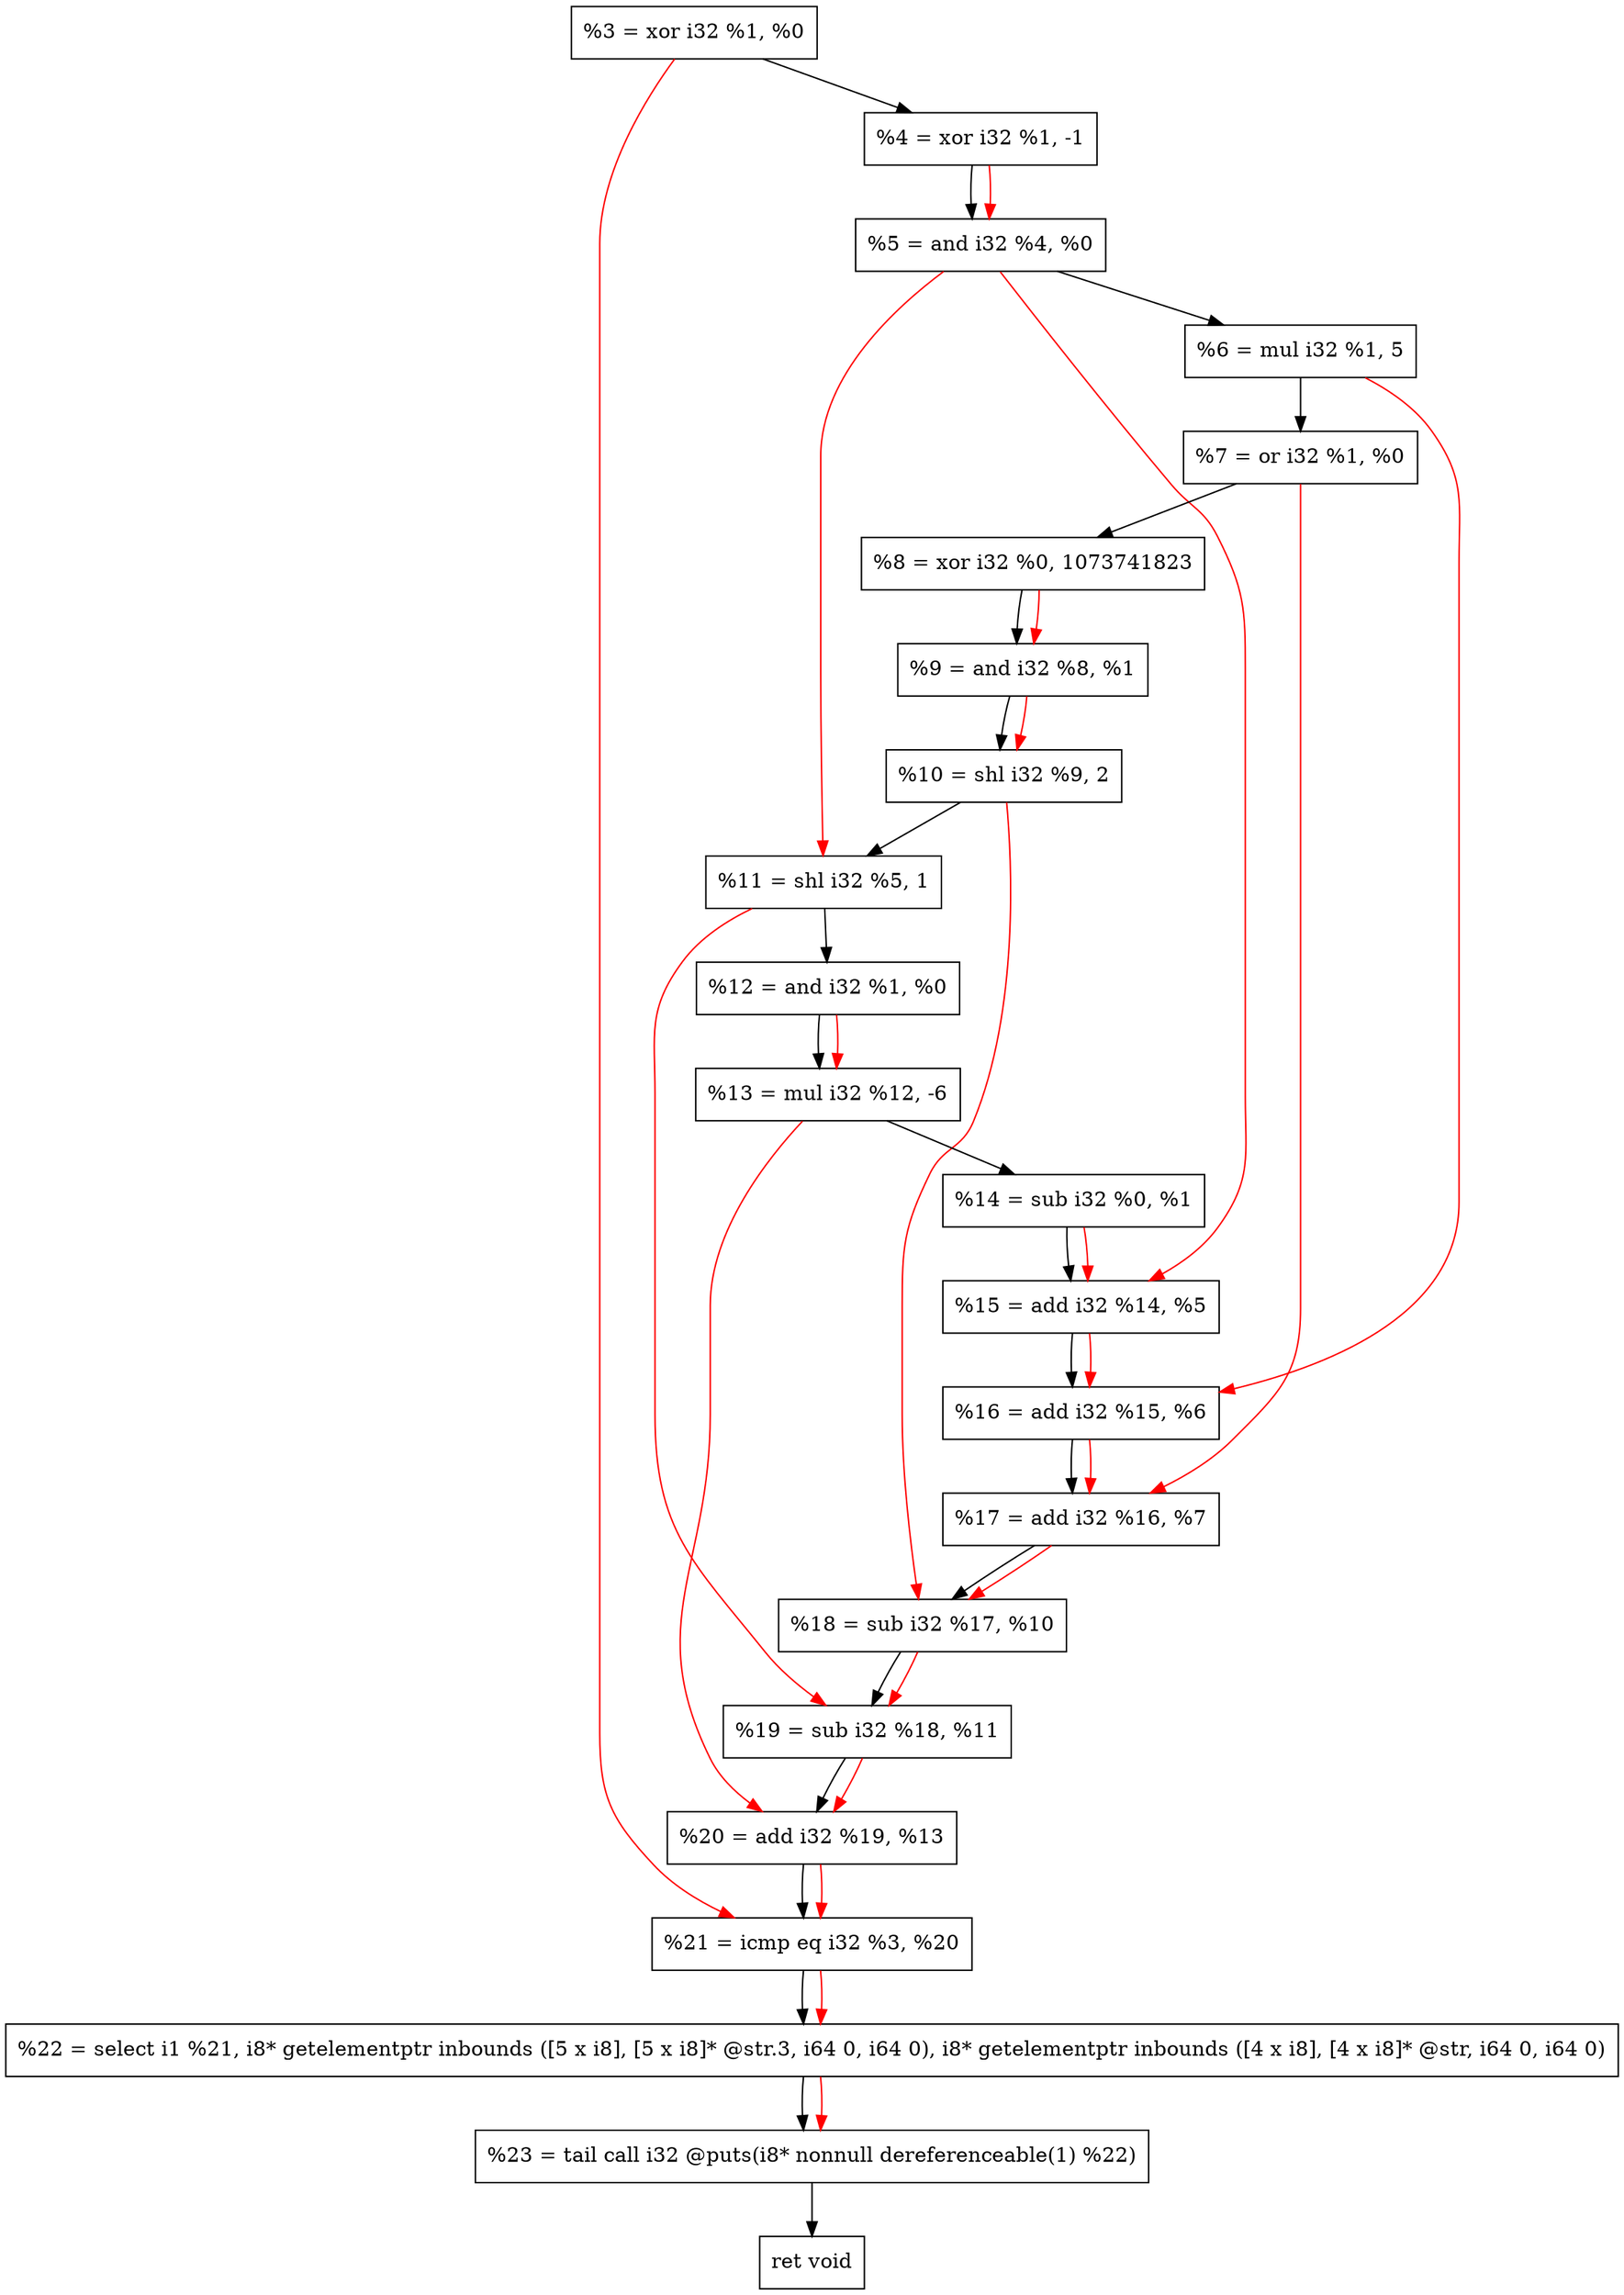 digraph "DFG for'crackme' function" {
	Node0x1bf5460[shape=record, label="  %3 = xor i32 %1, %0"];
	Node0x1bf5b10[shape=record, label="  %4 = xor i32 %1, -1"];
	Node0x1bf5bd0[shape=record, label="  %5 = and i32 %4, %0"];
	Node0x1bf5c40[shape=record, label="  %6 = mul i32 %1, 5"];
	Node0x1bf5cb0[shape=record, label="  %7 = or i32 %1, %0"];
	Node0x1bf5d50[shape=record, label="  %8 = xor i32 %0, 1073741823"];
	Node0x1bf5dc0[shape=record, label="  %9 = and i32 %8, %1"];
	Node0x1bf5e60[shape=record, label="  %10 = shl i32 %9, 2"];
	Node0x1bf5f00[shape=record, label="  %11 = shl i32 %5, 1"];
	Node0x1bf5f70[shape=record, label="  %12 = and i32 %1, %0"];
	Node0x1bf6010[shape=record, label="  %13 = mul i32 %12, -6"];
	Node0x1bf6080[shape=record, label="  %14 = sub i32 %0, %1"];
	Node0x1bf60f0[shape=record, label="  %15 = add i32 %14, %5"];
	Node0x1bf6160[shape=record, label="  %16 = add i32 %15, %6"];
	Node0x1bf61d0[shape=record, label="  %17 = add i32 %16, %7"];
	Node0x1bf6240[shape=record, label="  %18 = sub i32 %17, %10"];
	Node0x1bf62b0[shape=record, label="  %19 = sub i32 %18, %11"];
	Node0x1bf6320[shape=record, label="  %20 = add i32 %19, %13"];
	Node0x1bf6390[shape=record, label="  %21 = icmp eq i32 %3, %20"];
	Node0x1b96268[shape=record, label="  %22 = select i1 %21, i8* getelementptr inbounds ([5 x i8], [5 x i8]* @str.3, i64 0, i64 0), i8* getelementptr inbounds ([4 x i8], [4 x i8]* @str, i64 0, i64 0)"];
	Node0x1bf6830[shape=record, label="  %23 = tail call i32 @puts(i8* nonnull dereferenceable(1) %22)"];
	Node0x1bf6880[shape=record, label="  ret void"];
	Node0x1bf5460 -> Node0x1bf5b10;
	Node0x1bf5b10 -> Node0x1bf5bd0;
	Node0x1bf5bd0 -> Node0x1bf5c40;
	Node0x1bf5c40 -> Node0x1bf5cb0;
	Node0x1bf5cb0 -> Node0x1bf5d50;
	Node0x1bf5d50 -> Node0x1bf5dc0;
	Node0x1bf5dc0 -> Node0x1bf5e60;
	Node0x1bf5e60 -> Node0x1bf5f00;
	Node0x1bf5f00 -> Node0x1bf5f70;
	Node0x1bf5f70 -> Node0x1bf6010;
	Node0x1bf6010 -> Node0x1bf6080;
	Node0x1bf6080 -> Node0x1bf60f0;
	Node0x1bf60f0 -> Node0x1bf6160;
	Node0x1bf6160 -> Node0x1bf61d0;
	Node0x1bf61d0 -> Node0x1bf6240;
	Node0x1bf6240 -> Node0x1bf62b0;
	Node0x1bf62b0 -> Node0x1bf6320;
	Node0x1bf6320 -> Node0x1bf6390;
	Node0x1bf6390 -> Node0x1b96268;
	Node0x1b96268 -> Node0x1bf6830;
	Node0x1bf6830 -> Node0x1bf6880;
edge [color=red]
	Node0x1bf5b10 -> Node0x1bf5bd0;
	Node0x1bf5d50 -> Node0x1bf5dc0;
	Node0x1bf5dc0 -> Node0x1bf5e60;
	Node0x1bf5bd0 -> Node0x1bf5f00;
	Node0x1bf5f70 -> Node0x1bf6010;
	Node0x1bf6080 -> Node0x1bf60f0;
	Node0x1bf5bd0 -> Node0x1bf60f0;
	Node0x1bf60f0 -> Node0x1bf6160;
	Node0x1bf5c40 -> Node0x1bf6160;
	Node0x1bf6160 -> Node0x1bf61d0;
	Node0x1bf5cb0 -> Node0x1bf61d0;
	Node0x1bf61d0 -> Node0x1bf6240;
	Node0x1bf5e60 -> Node0x1bf6240;
	Node0x1bf6240 -> Node0x1bf62b0;
	Node0x1bf5f00 -> Node0x1bf62b0;
	Node0x1bf62b0 -> Node0x1bf6320;
	Node0x1bf6010 -> Node0x1bf6320;
	Node0x1bf5460 -> Node0x1bf6390;
	Node0x1bf6320 -> Node0x1bf6390;
	Node0x1bf6390 -> Node0x1b96268;
	Node0x1b96268 -> Node0x1bf6830;
}
